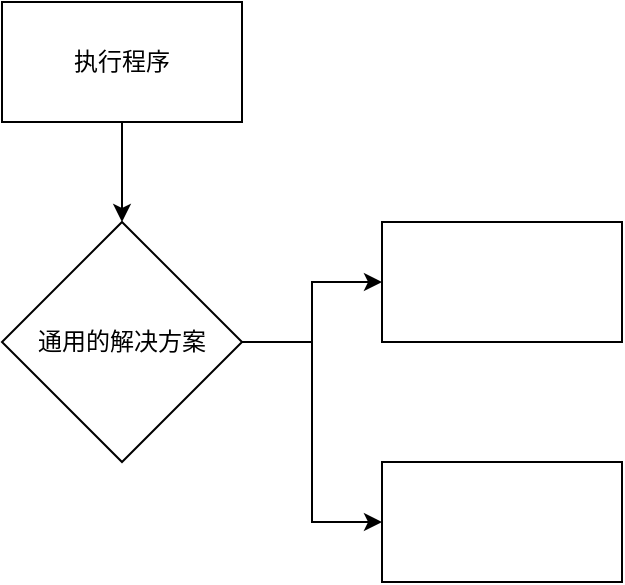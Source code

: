<mxfile version="14.7.6" type="github">
  <diagram id="5IZNw7Qvu1E4geWVkEHZ" name="Page-1">
    <mxGraphModel dx="1038" dy="574" grid="1" gridSize="10" guides="1" tooltips="1" connect="1" arrows="1" fold="1" page="1" pageScale="1" pageWidth="827" pageHeight="1169" math="0" shadow="0">
      <root>
        <mxCell id="0" />
        <mxCell id="1" parent="0" />
        <mxCell id="-bd_Z8nNzuSJJkVP_aFk-1" value="执行程序" style="rounded=0;whiteSpace=wrap;html=1;" vertex="1" parent="1">
          <mxGeometry x="140" y="70" width="120" height="60" as="geometry" />
        </mxCell>
        <mxCell id="-bd_Z8nNzuSJJkVP_aFk-10" style="edgeStyle=orthogonalEdgeStyle;rounded=0;orthogonalLoop=1;jettySize=auto;html=1;exitX=1;exitY=0.5;exitDx=0;exitDy=0;entryX=0;entryY=0.5;entryDx=0;entryDy=0;" edge="1" parent="1" source="-bd_Z8nNzuSJJkVP_aFk-2" target="-bd_Z8nNzuSJJkVP_aFk-4">
          <mxGeometry relative="1" as="geometry" />
        </mxCell>
        <mxCell id="-bd_Z8nNzuSJJkVP_aFk-11" style="edgeStyle=orthogonalEdgeStyle;rounded=0;orthogonalLoop=1;jettySize=auto;html=1;exitX=1;exitY=0.5;exitDx=0;exitDy=0;entryX=0;entryY=0.5;entryDx=0;entryDy=0;" edge="1" parent="1" source="-bd_Z8nNzuSJJkVP_aFk-2" target="-bd_Z8nNzuSJJkVP_aFk-5">
          <mxGeometry relative="1" as="geometry" />
        </mxCell>
        <mxCell id="-bd_Z8nNzuSJJkVP_aFk-2" value="通用的解决方案" style="rhombus;whiteSpace=wrap;html=1;" vertex="1" parent="1">
          <mxGeometry x="140" y="180" width="120" height="120" as="geometry" />
        </mxCell>
        <mxCell id="-bd_Z8nNzuSJJkVP_aFk-3" value="" style="endArrow=classic;html=1;entryX=0.5;entryY=0;entryDx=0;entryDy=0;exitX=0.5;exitY=1;exitDx=0;exitDy=0;" edge="1" parent="1" source="-bd_Z8nNzuSJJkVP_aFk-1" target="-bd_Z8nNzuSJJkVP_aFk-2">
          <mxGeometry width="50" height="50" relative="1" as="geometry">
            <mxPoint x="390" y="240" as="sourcePoint" />
            <mxPoint x="440" y="190" as="targetPoint" />
          </mxGeometry>
        </mxCell>
        <mxCell id="-bd_Z8nNzuSJJkVP_aFk-4" value="" style="rounded=0;whiteSpace=wrap;html=1;" vertex="1" parent="1">
          <mxGeometry x="330" y="180" width="120" height="60" as="geometry" />
        </mxCell>
        <mxCell id="-bd_Z8nNzuSJJkVP_aFk-5" value="" style="rounded=0;whiteSpace=wrap;html=1;" vertex="1" parent="1">
          <mxGeometry x="330" y="300" width="120" height="60" as="geometry" />
        </mxCell>
      </root>
    </mxGraphModel>
  </diagram>
</mxfile>

